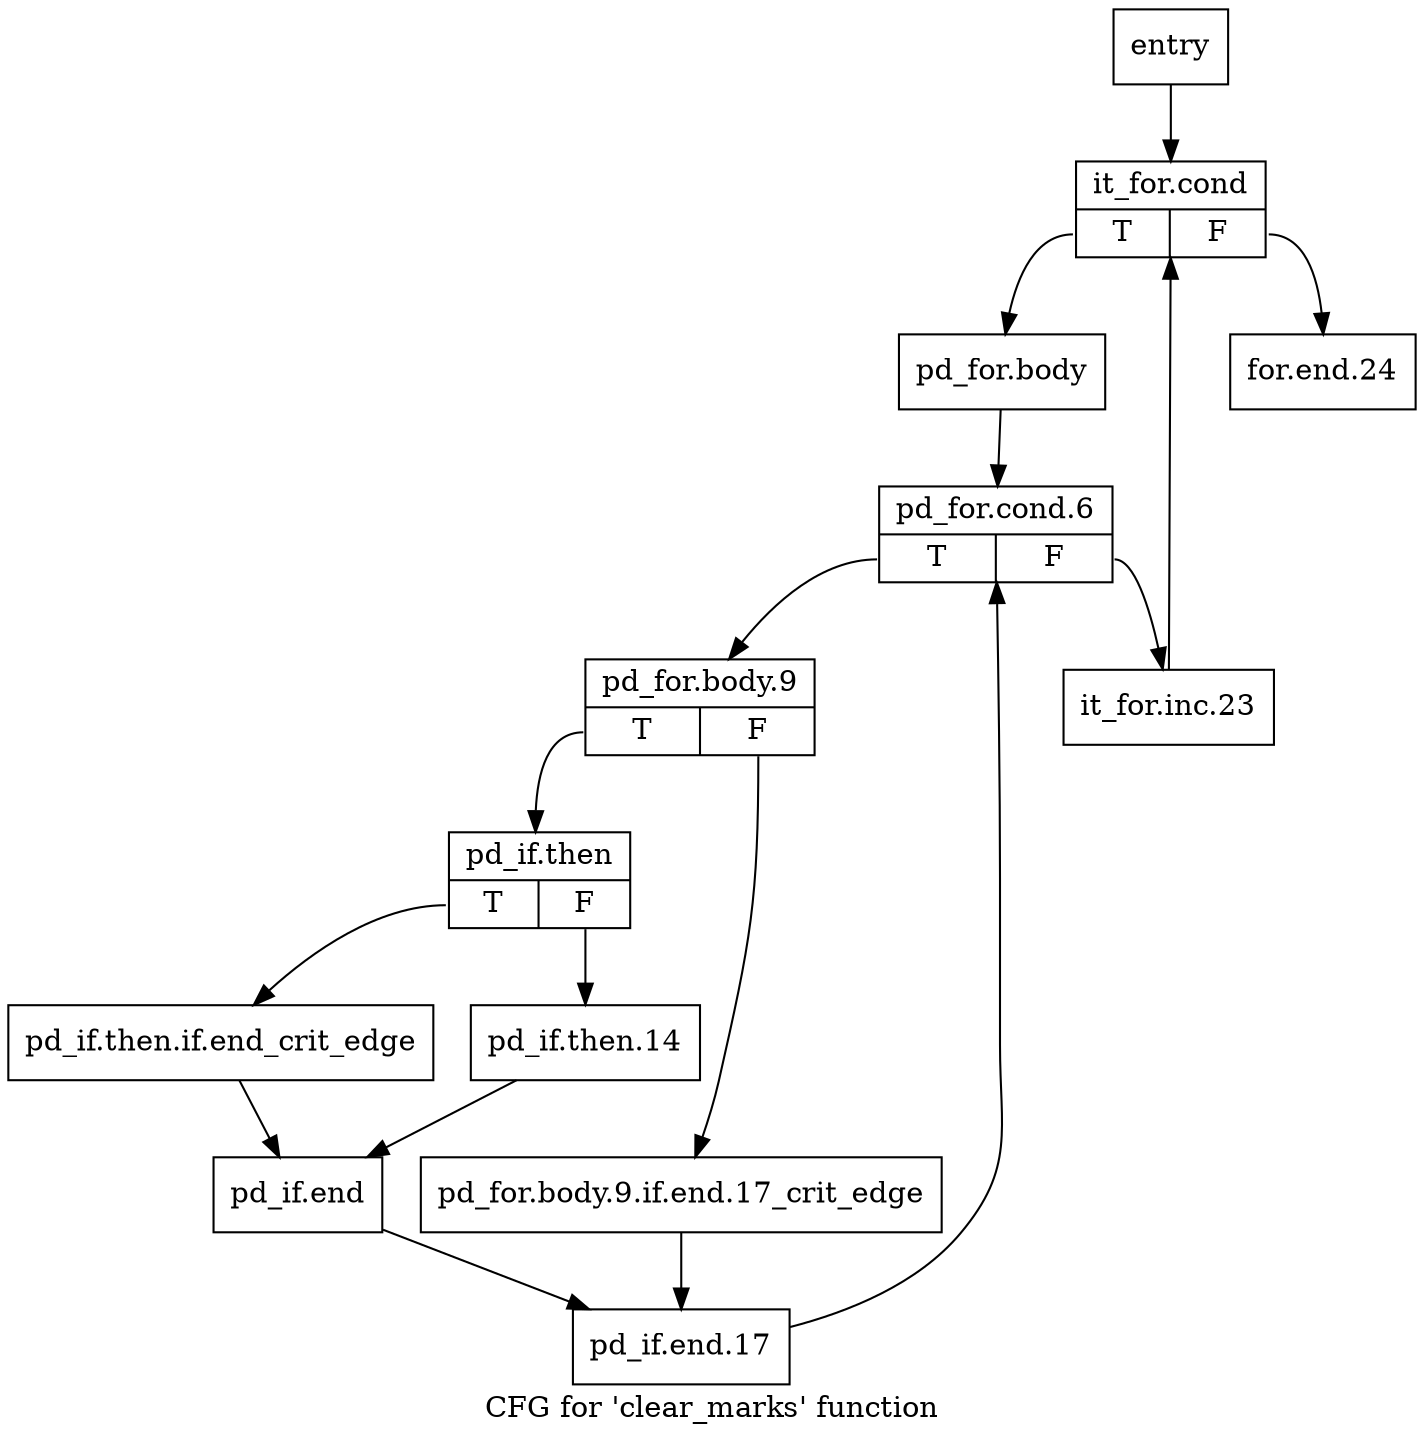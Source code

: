 digraph "CFG for 'clear_marks' function" {
	label="CFG for 'clear_marks' function";

	Node0x99cf7e0 [shape=record,label="{entry}"];
	Node0x99cf7e0 -> Node0x99cf830;
	Node0x99cf830 [shape=record,label="{it_for.cond|{<s0>T|<s1>F}}"];
	Node0x99cf830:s0 -> Node0x99cf880;
	Node0x99cf830:s1 -> Node0x99cfba0;
	Node0x99cf880 [shape=record,label="{pd_for.body}"];
	Node0x99cf880 -> Node0x99cf8d0;
	Node0x99cf8d0 [shape=record,label="{pd_for.cond.6|{<s0>T|<s1>F}}"];
	Node0x99cf8d0:s0 -> Node0x99cf920;
	Node0x99cf8d0:s1 -> Node0x99cfb50;
	Node0x99cf920 [shape=record,label="{pd_for.body.9|{<s0>T|<s1>F}}"];
	Node0x99cf920:s0 -> Node0x99cf9c0;
	Node0x99cf920:s1 -> Node0x99cf970;
	Node0x99cf970 [shape=record,label="{pd_for.body.9.if.end.17_crit_edge}"];
	Node0x99cf970 -> Node0x99cfb00;
	Node0x99cf9c0 [shape=record,label="{pd_if.then|{<s0>T|<s1>F}}"];
	Node0x99cf9c0:s0 -> Node0x99cfa10;
	Node0x99cf9c0:s1 -> Node0x99cfa60;
	Node0x99cfa10 [shape=record,label="{pd_if.then.if.end_crit_edge}"];
	Node0x99cfa10 -> Node0x99cfab0;
	Node0x99cfa60 [shape=record,label="{pd_if.then.14}"];
	Node0x99cfa60 -> Node0x99cfab0;
	Node0x99cfab0 [shape=record,label="{pd_if.end}"];
	Node0x99cfab0 -> Node0x99cfb00;
	Node0x99cfb00 [shape=record,label="{pd_if.end.17}"];
	Node0x99cfb00 -> Node0x99cf8d0;
	Node0x99cfb50 [shape=record,label="{it_for.inc.23}"];
	Node0x99cfb50 -> Node0x99cf830;
	Node0x99cfba0 [shape=record,label="{for.end.24}"];
}
